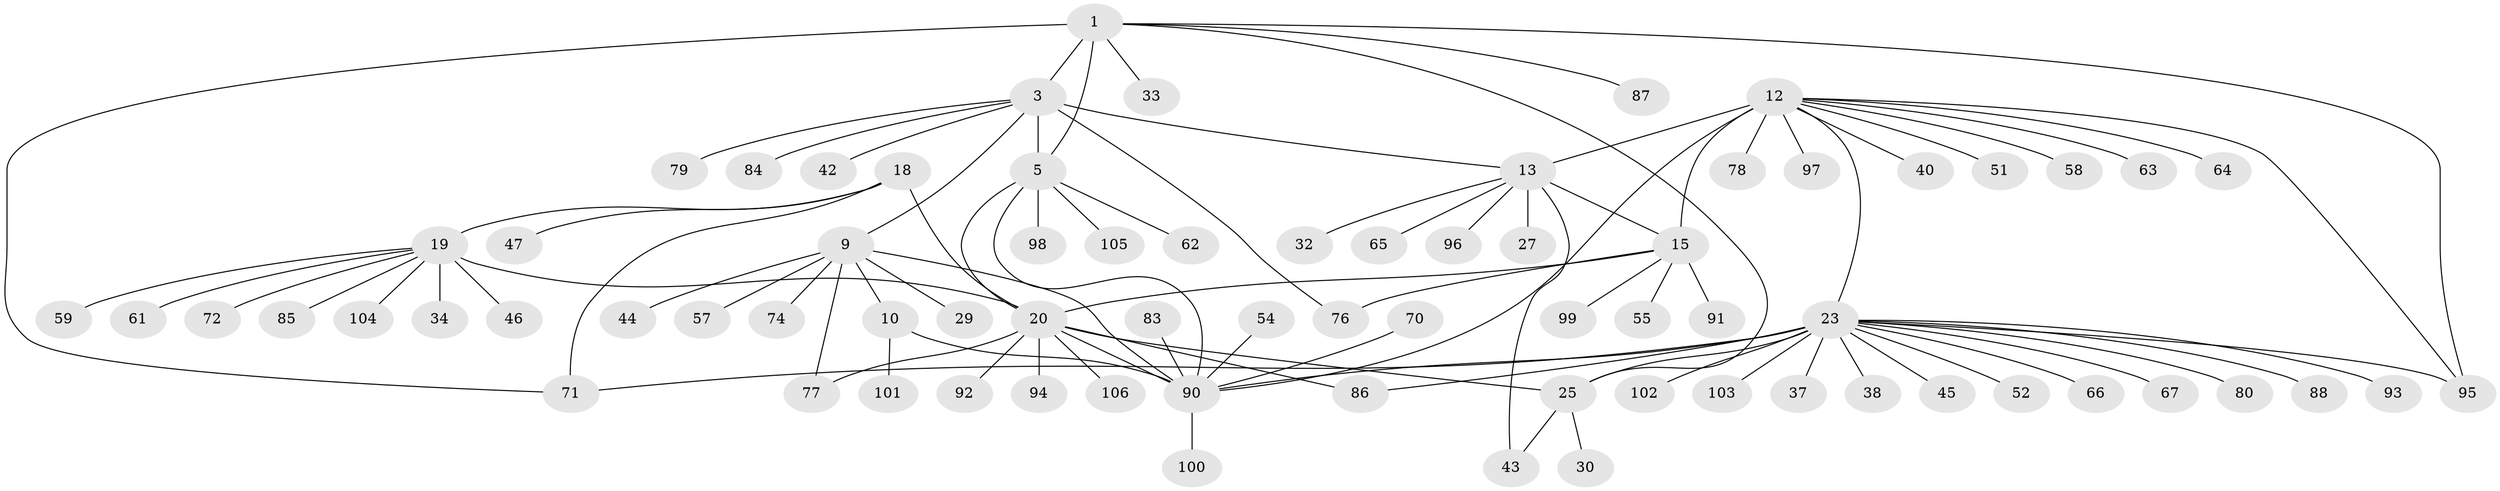 // original degree distribution, {9: 0.03773584905660377, 7: 0.03773584905660377, 6: 0.018867924528301886, 8: 0.03773584905660377, 5: 0.02830188679245283, 10: 0.04716981132075472, 4: 0.02830188679245283, 11: 0.009433962264150943, 2: 0.16981132075471697, 1: 0.5377358490566038, 3: 0.04716981132075472}
// Generated by graph-tools (version 1.1) at 2025/58/03/04/25 21:58:36]
// undirected, 74 vertices, 92 edges
graph export_dot {
graph [start="1"]
  node [color=gray90,style=filled];
  1;
  3 [super="+2"];
  5 [super="+4"];
  9;
  10 [super="+8"];
  12 [super="+11"];
  13;
  15 [super="+14"];
  18 [super="+17"];
  19;
  20 [super="+16"];
  23 [super="+21+22"];
  25 [super="+24"];
  27;
  29;
  30;
  32;
  33;
  34;
  37;
  38;
  40;
  42;
  43;
  44;
  45;
  46;
  47;
  51;
  52;
  54 [super="+31"];
  55 [super="+28"];
  57;
  58;
  59;
  61;
  62;
  63;
  64;
  65;
  66;
  67;
  70 [super="+35"];
  71 [super="+48"];
  72 [super="+36+41"];
  74;
  76;
  77;
  78;
  79;
  80 [super="+26"];
  83;
  84;
  85;
  86 [super="+60"];
  87;
  88;
  90 [super="+68+82+7"];
  91 [super="+56"];
  92;
  93 [super="+75"];
  94;
  95 [super="+53+50"];
  96 [super="+73"];
  97;
  98 [super="+89"];
  99 [super="+39"];
  100;
  101;
  102;
  103;
  104;
  105 [super="+81"];
  106;
  1 -- 3 [weight=2];
  1 -- 5 [weight=2];
  1 -- 25;
  1 -- 33;
  1 -- 87;
  1 -- 71;
  1 -- 95;
  3 -- 5 [weight=4];
  3 -- 13;
  3 -- 76;
  3 -- 79;
  3 -- 84;
  3 -- 9;
  3 -- 42;
  5 -- 20;
  5 -- 62;
  5 -- 105;
  5 -- 90;
  5 -- 98;
  9 -- 10 [weight=2];
  9 -- 29;
  9 -- 44;
  9 -- 57;
  9 -- 74;
  9 -- 77;
  9 -- 90 [weight=2];
  10 -- 101;
  10 -- 90 [weight=4];
  12 -- 13 [weight=2];
  12 -- 15 [weight=4];
  12 -- 40;
  12 -- 58;
  12 -- 63;
  12 -- 64;
  12 -- 97;
  12 -- 78;
  12 -- 51;
  12 -- 23;
  12 -- 95;
  12 -- 90;
  13 -- 15 [weight=2];
  13 -- 27;
  13 -- 32;
  13 -- 43;
  13 -- 65;
  13 -- 96;
  15 -- 76;
  15 -- 20;
  15 -- 55;
  15 -- 99;
  15 -- 91;
  18 -- 19 [weight=2];
  18 -- 20 [weight=4];
  18 -- 71;
  18 -- 47;
  19 -- 20 [weight=2];
  19 -- 34;
  19 -- 46;
  19 -- 59;
  19 -- 61;
  19 -- 85;
  19 -- 104;
  19 -- 72;
  20 -- 25;
  20 -- 92;
  20 -- 106;
  20 -- 77;
  20 -- 94;
  20 -- 86;
  20 -- 90 [weight=2];
  23 -- 25 [weight=6];
  23 -- 37;
  23 -- 66;
  23 -- 88;
  23 -- 38;
  23 -- 102;
  23 -- 103;
  23 -- 45;
  23 -- 71;
  23 -- 67;
  23 -- 52;
  23 -- 95;
  23 -- 86;
  23 -- 80;
  23 -- 93;
  23 -- 90 [weight=2];
  25 -- 30;
  25 -- 43;
  54 -- 90;
  70 -- 90;
  83 -- 90;
  90 -- 100;
}
